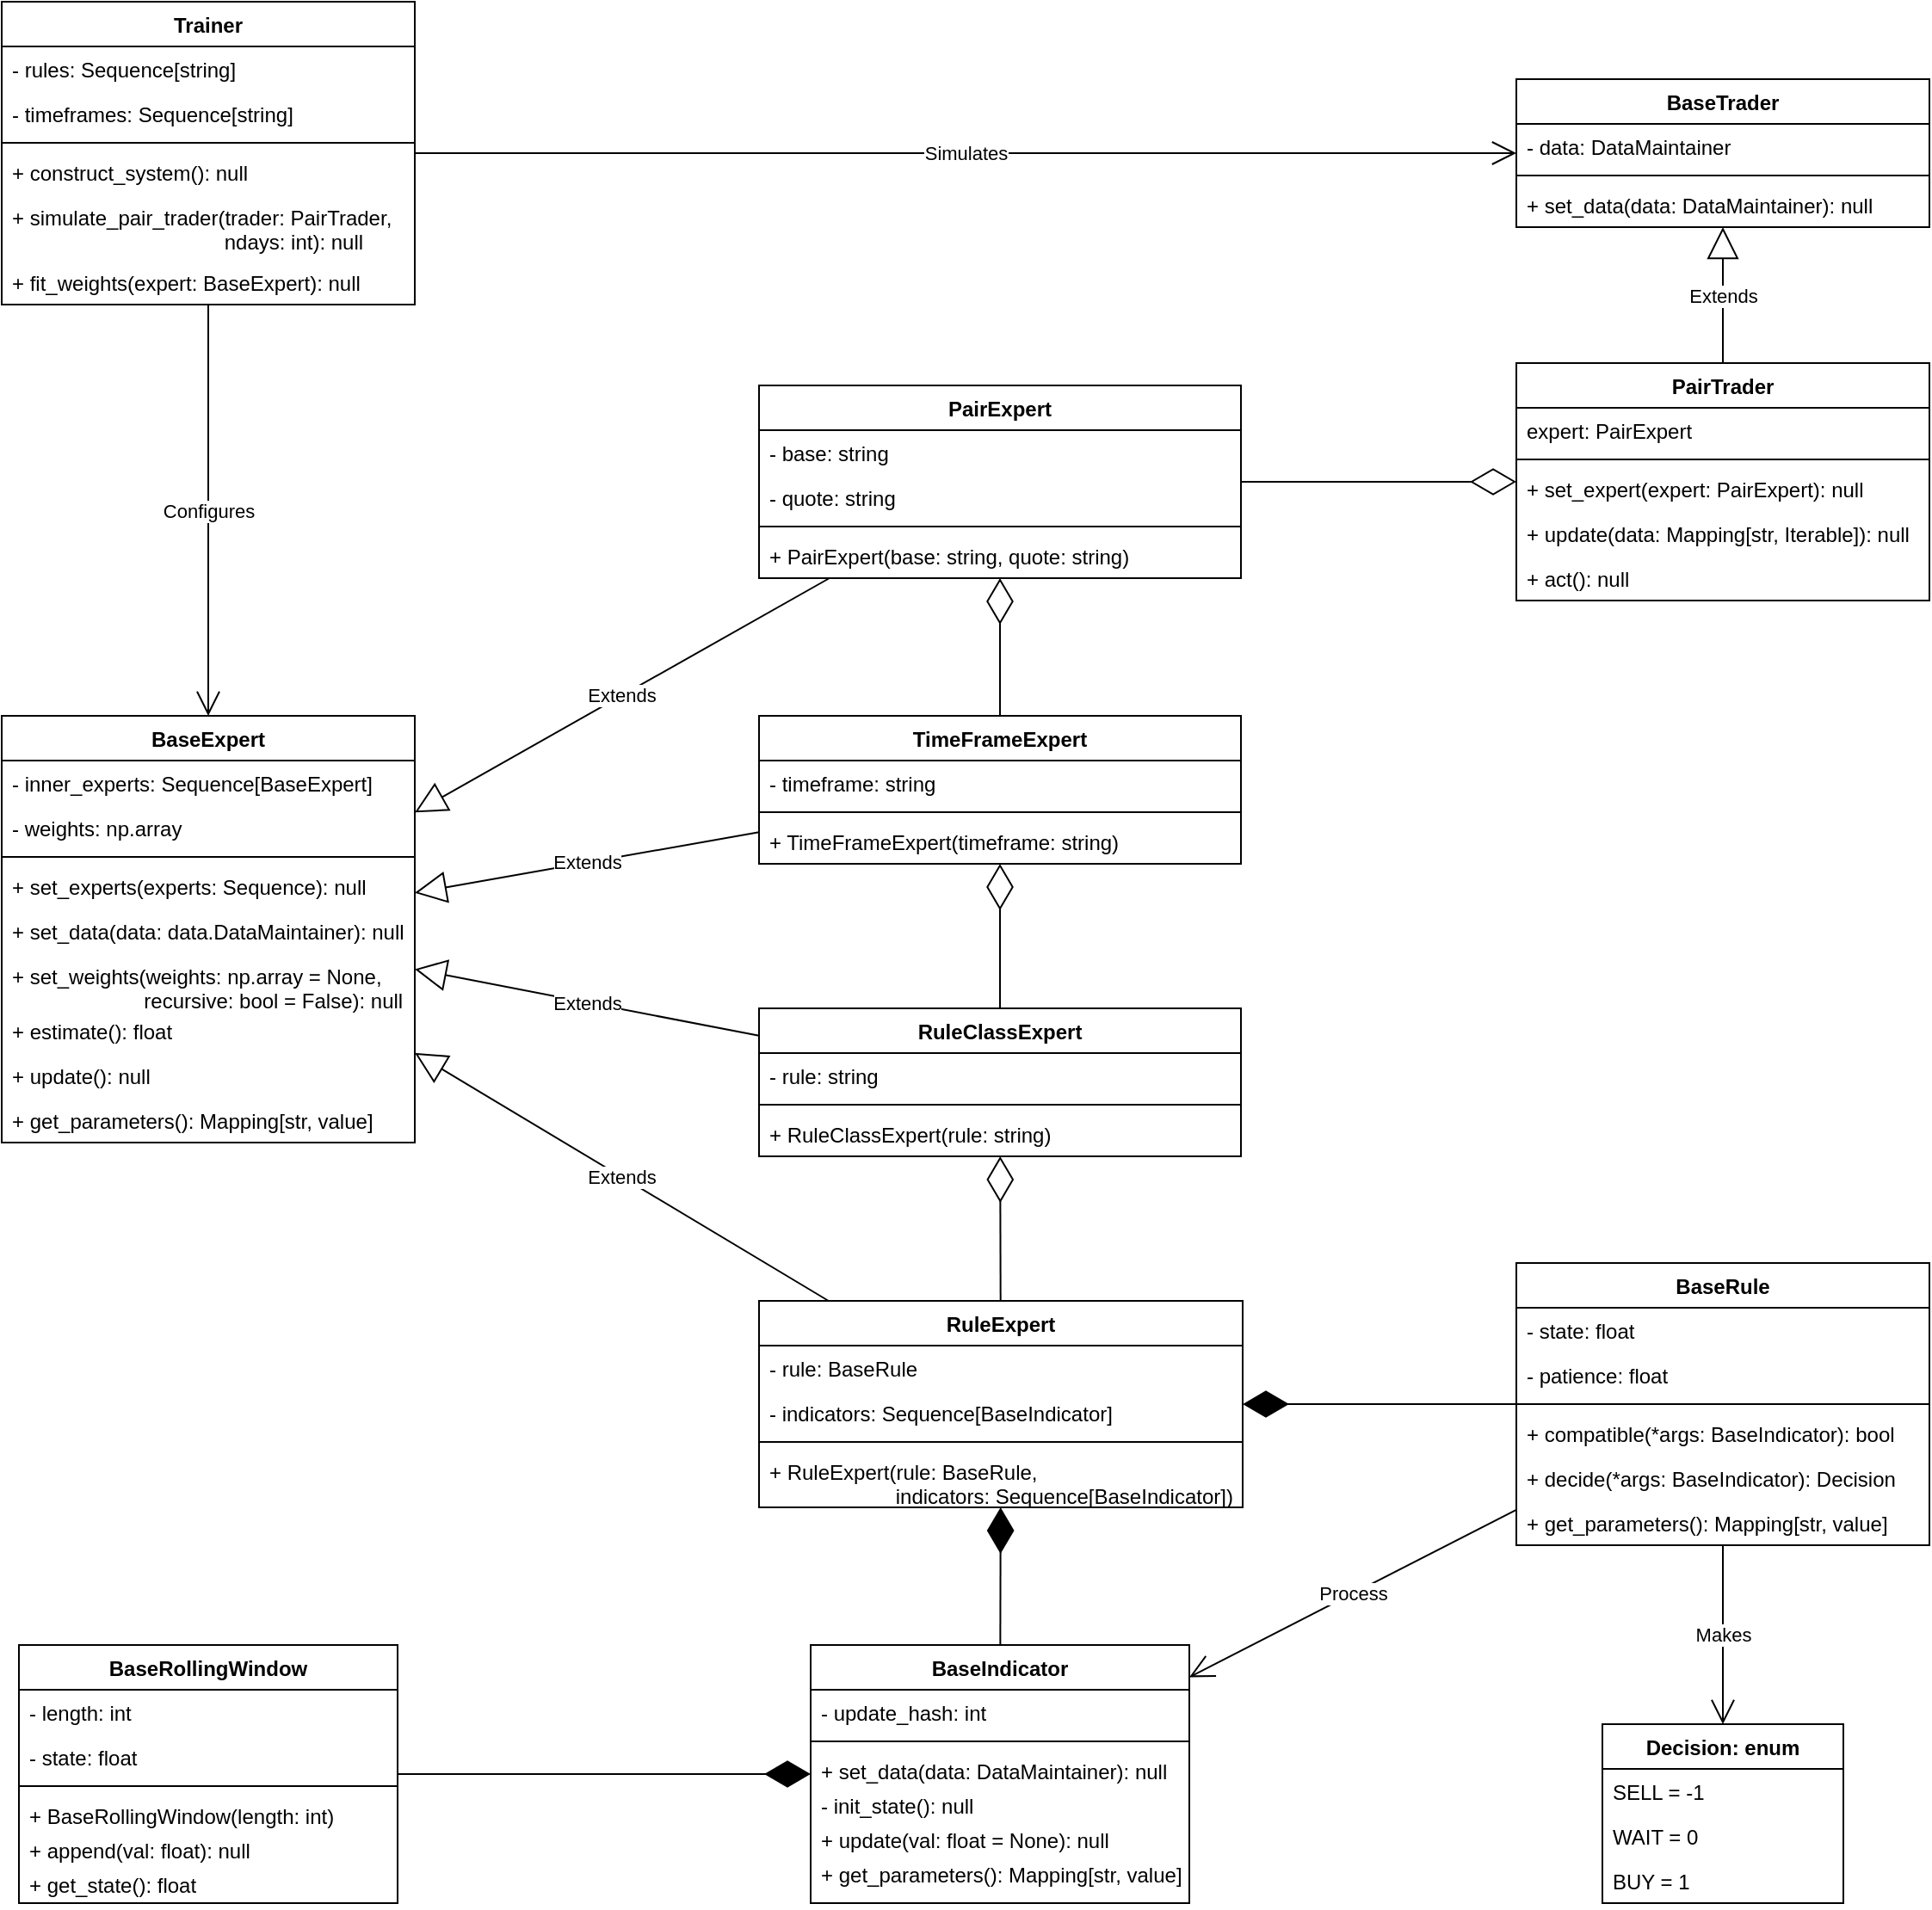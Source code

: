 <mxfile version="15.2.7" type="device"><diagram id="bZwGML5hGIHTJeVwTkUx" name="Page-1"><mxGraphModel dx="3122" dy="1390" grid="1" gridSize="10" guides="1" tooltips="1" connect="1" arrows="1" fold="1" page="0" pageScale="1" pageWidth="827" pageHeight="1169" math="0" shadow="0"><root><mxCell id="0"/><mxCell id="1" parent="0"/><mxCell id="mXyN-4Q2bQ3NE0P3swlz-1" value="PairTrader" style="swimlane;fontStyle=1;align=center;verticalAlign=top;childLayout=stackLayout;horizontal=1;startSize=26;horizontalStack=0;resizeParent=1;resizeParentMax=0;resizeLast=0;collapsible=1;marginBottom=0;" vertex="1" parent="1"><mxGeometry x="1270" y="265" width="240" height="138" as="geometry"/></mxCell><mxCell id="mXyN-4Q2bQ3NE0P3swlz-3" value="expert: PairExpert" style="text;strokeColor=none;fillColor=none;align=left;verticalAlign=top;spacingLeft=4;spacingRight=4;overflow=hidden;rotatable=0;points=[[0,0.5],[1,0.5]];portConstraint=eastwest;" vertex="1" parent="mXyN-4Q2bQ3NE0P3swlz-1"><mxGeometry y="26" width="240" height="26" as="geometry"/></mxCell><mxCell id="mXyN-4Q2bQ3NE0P3swlz-4" value="" style="line;strokeWidth=1;fillColor=none;align=left;verticalAlign=middle;spacingTop=-1;spacingLeft=3;spacingRight=3;rotatable=0;labelPosition=right;points=[];portConstraint=eastwest;" vertex="1" parent="mXyN-4Q2bQ3NE0P3swlz-1"><mxGeometry y="52" width="240" height="8" as="geometry"/></mxCell><mxCell id="mXyN-4Q2bQ3NE0P3swlz-5" value="+ set_expert(expert: PairExpert): null" style="text;strokeColor=none;fillColor=none;align=left;verticalAlign=top;spacingLeft=4;spacingRight=4;overflow=hidden;rotatable=0;points=[[0,0.5],[1,0.5]];portConstraint=eastwest;" vertex="1" parent="mXyN-4Q2bQ3NE0P3swlz-1"><mxGeometry y="60" width="240" height="26" as="geometry"/></mxCell><mxCell id="mXyN-4Q2bQ3NE0P3swlz-6" value="+ update(data: Mapping[str, Iterable]): null" style="text;strokeColor=none;fillColor=none;align=left;verticalAlign=top;spacingLeft=4;spacingRight=4;overflow=hidden;rotatable=0;points=[[0,0.5],[1,0.5]];portConstraint=eastwest;" vertex="1" parent="mXyN-4Q2bQ3NE0P3swlz-1"><mxGeometry y="86" width="240" height="26" as="geometry"/></mxCell><mxCell id="mXyN-4Q2bQ3NE0P3swlz-74" value="+ act(): null" style="text;strokeColor=none;fillColor=none;align=left;verticalAlign=top;spacingLeft=4;spacingRight=4;overflow=hidden;rotatable=0;points=[[0,0.5],[1,0.5]];portConstraint=eastwest;" vertex="1" parent="mXyN-4Q2bQ3NE0P3swlz-1"><mxGeometry y="112" width="240" height="26" as="geometry"/></mxCell><mxCell id="mXyN-4Q2bQ3NE0P3swlz-7" value="PairExpert" style="swimlane;fontStyle=1;align=center;verticalAlign=top;childLayout=stackLayout;horizontal=1;startSize=26;horizontalStack=0;resizeParent=1;resizeParentMax=0;resizeLast=0;collapsible=1;marginBottom=0;" vertex="1" parent="1"><mxGeometry x="830" y="278" width="280" height="112" as="geometry"/></mxCell><mxCell id="mXyN-4Q2bQ3NE0P3swlz-8" value="- base: string" style="text;strokeColor=none;fillColor=none;align=left;verticalAlign=top;spacingLeft=4;spacingRight=4;overflow=hidden;rotatable=0;points=[[0,0.5],[1,0.5]];portConstraint=eastwest;" vertex="1" parent="mXyN-4Q2bQ3NE0P3swlz-7"><mxGeometry y="26" width="280" height="26" as="geometry"/></mxCell><mxCell id="mXyN-4Q2bQ3NE0P3swlz-89" value="- quote: string" style="text;strokeColor=none;fillColor=none;align=left;verticalAlign=top;spacingLeft=4;spacingRight=4;overflow=hidden;rotatable=0;points=[[0,0.5],[1,0.5]];portConstraint=eastwest;" vertex="1" parent="mXyN-4Q2bQ3NE0P3swlz-7"><mxGeometry y="52" width="280" height="26" as="geometry"/></mxCell><mxCell id="mXyN-4Q2bQ3NE0P3swlz-9" value="" style="line;strokeWidth=1;fillColor=none;align=left;verticalAlign=middle;spacingTop=-1;spacingLeft=3;spacingRight=3;rotatable=0;labelPosition=right;points=[];portConstraint=eastwest;" vertex="1" parent="mXyN-4Q2bQ3NE0P3swlz-7"><mxGeometry y="78" width="280" height="8" as="geometry"/></mxCell><mxCell id="mXyN-4Q2bQ3NE0P3swlz-10" value="+ PairExpert(base: string, quote: string)" style="text;strokeColor=none;fillColor=none;align=left;verticalAlign=top;spacingLeft=4;spacingRight=4;overflow=hidden;rotatable=0;points=[[0,0.5],[1,0.5]];portConstraint=eastwest;" vertex="1" parent="mXyN-4Q2bQ3NE0P3swlz-7"><mxGeometry y="86" width="280" height="26" as="geometry"/></mxCell><mxCell id="mXyN-4Q2bQ3NE0P3swlz-11" value="TimeFrameExpert" style="swimlane;fontStyle=1;align=center;verticalAlign=top;childLayout=stackLayout;horizontal=1;startSize=26;horizontalStack=0;resizeParent=1;resizeParentMax=0;resizeLast=0;collapsible=1;marginBottom=0;" vertex="1" parent="1"><mxGeometry x="830" y="470" width="280" height="86" as="geometry"/></mxCell><mxCell id="mXyN-4Q2bQ3NE0P3swlz-12" value="- timeframe: string" style="text;strokeColor=none;fillColor=none;align=left;verticalAlign=top;spacingLeft=4;spacingRight=4;overflow=hidden;rotatable=0;points=[[0,0.5],[1,0.5]];portConstraint=eastwest;" vertex="1" parent="mXyN-4Q2bQ3NE0P3swlz-11"><mxGeometry y="26" width="280" height="26" as="geometry"/></mxCell><mxCell id="mXyN-4Q2bQ3NE0P3swlz-13" value="" style="line;strokeWidth=1;fillColor=none;align=left;verticalAlign=middle;spacingTop=-1;spacingLeft=3;spacingRight=3;rotatable=0;labelPosition=right;points=[];portConstraint=eastwest;" vertex="1" parent="mXyN-4Q2bQ3NE0P3swlz-11"><mxGeometry y="52" width="280" height="8" as="geometry"/></mxCell><mxCell id="mXyN-4Q2bQ3NE0P3swlz-14" value="+ TimeFrameExpert(timeframe: string)" style="text;strokeColor=none;fillColor=none;align=left;verticalAlign=top;spacingLeft=4;spacingRight=4;overflow=hidden;rotatable=0;points=[[0,0.5],[1,0.5]];portConstraint=eastwest;" vertex="1" parent="mXyN-4Q2bQ3NE0P3swlz-11"><mxGeometry y="60" width="280" height="26" as="geometry"/></mxCell><mxCell id="mXyN-4Q2bQ3NE0P3swlz-15" value="RuleExpert" style="swimlane;fontStyle=1;align=center;verticalAlign=top;childLayout=stackLayout;horizontal=1;startSize=26;horizontalStack=0;resizeParent=1;resizeParentMax=0;resizeLast=0;collapsible=1;marginBottom=0;" vertex="1" parent="1"><mxGeometry x="830" y="810" width="281" height="120" as="geometry"/></mxCell><mxCell id="mXyN-4Q2bQ3NE0P3swlz-16" value="- rule: BaseRule" style="text;strokeColor=none;fillColor=none;align=left;verticalAlign=top;spacingLeft=4;spacingRight=4;overflow=hidden;rotatable=0;points=[[0,0.5],[1,0.5]];portConstraint=eastwest;" vertex="1" parent="mXyN-4Q2bQ3NE0P3swlz-15"><mxGeometry y="26" width="281" height="26" as="geometry"/></mxCell><mxCell id="mXyN-4Q2bQ3NE0P3swlz-17" value="- indicators: Sequence[BaseIndicator]" style="text;strokeColor=none;fillColor=none;align=left;verticalAlign=top;spacingLeft=4;spacingRight=4;overflow=hidden;rotatable=0;points=[[0,0.5],[1,0.5]];portConstraint=eastwest;" vertex="1" parent="mXyN-4Q2bQ3NE0P3swlz-15"><mxGeometry y="52" width="281" height="26" as="geometry"/></mxCell><mxCell id="mXyN-4Q2bQ3NE0P3swlz-18" value="" style="line;strokeWidth=1;fillColor=none;align=left;verticalAlign=middle;spacingTop=-1;spacingLeft=3;spacingRight=3;rotatable=0;labelPosition=right;points=[];portConstraint=eastwest;" vertex="1" parent="mXyN-4Q2bQ3NE0P3swlz-15"><mxGeometry y="78" width="281" height="8" as="geometry"/></mxCell><mxCell id="mXyN-4Q2bQ3NE0P3swlz-19" value="+ RuleExpert(rule: BaseRule, &#10;                      indicators: Sequence[BaseIndicator])" style="text;strokeColor=none;fillColor=none;align=left;verticalAlign=top;spacingLeft=4;spacingRight=4;overflow=hidden;rotatable=0;points=[[0,0.5],[1,0.5]];portConstraint=eastwest;" vertex="1" parent="mXyN-4Q2bQ3NE0P3swlz-15"><mxGeometry y="86" width="281" height="34" as="geometry"/></mxCell><mxCell id="mXyN-4Q2bQ3NE0P3swlz-21" value="BaseExpert" style="swimlane;fontStyle=1;align=center;verticalAlign=top;childLayout=stackLayout;horizontal=1;startSize=26;horizontalStack=0;resizeParent=1;resizeParentMax=0;resizeLast=0;collapsible=1;marginBottom=0;" vertex="1" parent="1"><mxGeometry x="390" y="470" width="240" height="248" as="geometry"/></mxCell><mxCell id="mXyN-4Q2bQ3NE0P3swlz-22" value="- inner_experts: Sequence[BaseExpert]" style="text;strokeColor=none;fillColor=none;align=left;verticalAlign=top;spacingLeft=4;spacingRight=4;overflow=hidden;rotatable=0;points=[[0,0.5],[1,0.5]];portConstraint=eastwest;" vertex="1" parent="mXyN-4Q2bQ3NE0P3swlz-21"><mxGeometry y="26" width="240" height="26" as="geometry"/></mxCell><mxCell id="mXyN-4Q2bQ3NE0P3swlz-23" value="- weights: np.array" style="text;strokeColor=none;fillColor=none;align=left;verticalAlign=top;spacingLeft=4;spacingRight=4;overflow=hidden;rotatable=0;points=[[0,0.5],[1,0.5]];portConstraint=eastwest;" vertex="1" parent="mXyN-4Q2bQ3NE0P3swlz-21"><mxGeometry y="52" width="240" height="26" as="geometry"/></mxCell><mxCell id="mXyN-4Q2bQ3NE0P3swlz-24" value="" style="line;strokeWidth=1;fillColor=none;align=left;verticalAlign=middle;spacingTop=-1;spacingLeft=3;spacingRight=3;rotatable=0;labelPosition=right;points=[];portConstraint=eastwest;" vertex="1" parent="mXyN-4Q2bQ3NE0P3swlz-21"><mxGeometry y="78" width="240" height="8" as="geometry"/></mxCell><mxCell id="mXyN-4Q2bQ3NE0P3swlz-77" value="+ set_experts(experts: Sequence): null" style="text;strokeColor=none;fillColor=none;align=left;verticalAlign=top;spacingLeft=4;spacingRight=4;overflow=hidden;rotatable=0;points=[[0,0.5],[1,0.5]];portConstraint=eastwest;" vertex="1" parent="mXyN-4Q2bQ3NE0P3swlz-21"><mxGeometry y="86" width="240" height="26" as="geometry"/></mxCell><mxCell id="mXyN-4Q2bQ3NE0P3swlz-75" value="+ set_data(data: data.DataMaintainer): null" style="text;strokeColor=none;fillColor=none;align=left;verticalAlign=top;spacingLeft=4;spacingRight=4;overflow=hidden;rotatable=0;points=[[0,0.5],[1,0.5]];portConstraint=eastwest;" vertex="1" parent="mXyN-4Q2bQ3NE0P3swlz-21"><mxGeometry y="112" width="240" height="26" as="geometry"/></mxCell><mxCell id="mXyN-4Q2bQ3NE0P3swlz-78" value="+ set_weights(weights: np.array = None,&#10;                       recursive: bool = False): null" style="text;strokeColor=none;fillColor=none;align=left;verticalAlign=top;spacingLeft=4;spacingRight=4;overflow=hidden;rotatable=0;points=[[0,0.5],[1,0.5]];portConstraint=eastwest;" vertex="1" parent="mXyN-4Q2bQ3NE0P3swlz-21"><mxGeometry y="138" width="240" height="32" as="geometry"/></mxCell><mxCell id="mXyN-4Q2bQ3NE0P3swlz-25" value="+ estimate(): float" style="text;strokeColor=none;fillColor=none;align=left;verticalAlign=top;spacingLeft=4;spacingRight=4;overflow=hidden;rotatable=0;points=[[0,0.5],[1,0.5]];portConstraint=eastwest;" vertex="1" parent="mXyN-4Q2bQ3NE0P3swlz-21"><mxGeometry y="170" width="240" height="26" as="geometry"/></mxCell><mxCell id="mXyN-4Q2bQ3NE0P3swlz-26" value="+ update(): null" style="text;strokeColor=none;fillColor=none;align=left;verticalAlign=top;spacingLeft=4;spacingRight=4;overflow=hidden;rotatable=0;points=[[0,0.5],[1,0.5]];portConstraint=eastwest;" vertex="1" parent="mXyN-4Q2bQ3NE0P3swlz-21"><mxGeometry y="196" width="240" height="26" as="geometry"/></mxCell><mxCell id="mXyN-4Q2bQ3NE0P3swlz-88" value="+ get_parameters(): Mapping[str, value]" style="text;strokeColor=none;fillColor=none;align=left;verticalAlign=top;spacingLeft=4;spacingRight=4;overflow=hidden;rotatable=0;points=[[0,0.5],[1,0.5]];portConstraint=eastwest;" vertex="1" parent="mXyN-4Q2bQ3NE0P3swlz-21"><mxGeometry y="222" width="240" height="26" as="geometry"/></mxCell><mxCell id="mXyN-4Q2bQ3NE0P3swlz-27" value="Extends" style="endArrow=block;endSize=16;endFill=0;html=1;" edge="1" parent="1" source="mXyN-4Q2bQ3NE0P3swlz-15" target="mXyN-4Q2bQ3NE0P3swlz-21"><mxGeometry width="160" relative="1" as="geometry"><mxPoint x="-31" y="195" as="sourcePoint"/><mxPoint x="579" y="135" as="targetPoint"/></mxGeometry></mxCell><mxCell id="mXyN-4Q2bQ3NE0P3swlz-28" value="Extends" style="endArrow=block;endSize=16;endFill=0;html=1;" edge="1" parent="1" source="mXyN-4Q2bQ3NE0P3swlz-11" target="mXyN-4Q2bQ3NE0P3swlz-21"><mxGeometry width="160" relative="1" as="geometry"><mxPoint x="79" y="575" as="sourcePoint"/><mxPoint x="575.96" y="133.99" as="targetPoint"/></mxGeometry></mxCell><mxCell id="mXyN-4Q2bQ3NE0P3swlz-29" value="Extends" style="endArrow=block;endSize=16;endFill=0;html=1;" edge="1" parent="1" source="mXyN-4Q2bQ3NE0P3swlz-7" target="mXyN-4Q2bQ3NE0P3swlz-21"><mxGeometry width="160" relative="1" as="geometry"><mxPoint x="379" y="489" as="sourcePoint"/><mxPoint x="599.96" y="131.988" as="targetPoint"/></mxGeometry></mxCell><mxCell id="mXyN-4Q2bQ3NE0P3swlz-34" value="BaseIndicator" style="swimlane;fontStyle=1;align=center;verticalAlign=top;childLayout=stackLayout;horizontal=1;startSize=26;horizontalStack=0;resizeParent=1;resizeParentMax=0;resizeLast=0;collapsible=1;marginBottom=0;" vertex="1" parent="1"><mxGeometry x="860" y="1010" width="220" height="150" as="geometry"/></mxCell><mxCell id="mXyN-4Q2bQ3NE0P3swlz-35" value="- update_hash: int" style="text;strokeColor=none;fillColor=none;align=left;verticalAlign=top;spacingLeft=4;spacingRight=4;overflow=hidden;rotatable=0;points=[[0,0.5],[1,0.5]];portConstraint=eastwest;" vertex="1" parent="mXyN-4Q2bQ3NE0P3swlz-34"><mxGeometry y="26" width="220" height="26" as="geometry"/></mxCell><mxCell id="mXyN-4Q2bQ3NE0P3swlz-36" value="" style="line;strokeWidth=1;fillColor=none;align=left;verticalAlign=middle;spacingTop=-1;spacingLeft=3;spacingRight=3;rotatable=0;labelPosition=right;points=[];portConstraint=eastwest;" vertex="1" parent="mXyN-4Q2bQ3NE0P3swlz-34"><mxGeometry y="52" width="220" height="8" as="geometry"/></mxCell><mxCell id="mXyN-4Q2bQ3NE0P3swlz-37" value="+ set_data(data: DataMaintainer): null&#10;" style="text;strokeColor=none;fillColor=none;align=left;verticalAlign=top;spacingLeft=4;spacingRight=4;overflow=hidden;rotatable=0;points=[[0,0.5],[1,0.5]];portConstraint=eastwest;" vertex="1" parent="mXyN-4Q2bQ3NE0P3swlz-34"><mxGeometry y="60" width="220" height="20" as="geometry"/></mxCell><mxCell id="mXyN-4Q2bQ3NE0P3swlz-102" value="- init_state(): null" style="text;strokeColor=none;fillColor=none;align=left;verticalAlign=top;spacingLeft=4;spacingRight=4;overflow=hidden;rotatable=0;points=[[0,0.5],[1,0.5]];portConstraint=eastwest;" vertex="1" parent="mXyN-4Q2bQ3NE0P3swlz-34"><mxGeometry y="80" width="220" height="20" as="geometry"/></mxCell><mxCell id="mXyN-4Q2bQ3NE0P3swlz-103" value="+ update(val: float = None): null" style="text;strokeColor=none;fillColor=none;align=left;verticalAlign=top;spacingLeft=4;spacingRight=4;overflow=hidden;rotatable=0;points=[[0,0.5],[1,0.5]];portConstraint=eastwest;" vertex="1" parent="mXyN-4Q2bQ3NE0P3swlz-34"><mxGeometry y="100" width="220" height="20" as="geometry"/></mxCell><mxCell id="mXyN-4Q2bQ3NE0P3swlz-101" value="+ get_parameters(): Mapping[str, value]" style="text;strokeColor=none;fillColor=none;align=left;verticalAlign=top;spacingLeft=4;spacingRight=4;overflow=hidden;rotatable=0;points=[[0,0.5],[1,0.5]];portConstraint=eastwest;" vertex="1" parent="mXyN-4Q2bQ3NE0P3swlz-34"><mxGeometry y="120" width="220" height="30" as="geometry"/></mxCell><mxCell id="mXyN-4Q2bQ3NE0P3swlz-39" value="BaseRule" style="swimlane;fontStyle=1;align=center;verticalAlign=top;childLayout=stackLayout;horizontal=1;startSize=26;horizontalStack=0;resizeParent=1;resizeParentMax=0;resizeLast=0;collapsible=1;marginBottom=0;" vertex="1" parent="1"><mxGeometry x="1270" y="788" width="240" height="164" as="geometry"/></mxCell><mxCell id="mXyN-4Q2bQ3NE0P3swlz-40" value="- state: float" style="text;strokeColor=none;fillColor=none;align=left;verticalAlign=top;spacingLeft=4;spacingRight=4;overflow=hidden;rotatable=0;points=[[0,0.5],[1,0.5]];portConstraint=eastwest;" vertex="1" parent="mXyN-4Q2bQ3NE0P3swlz-39"><mxGeometry y="26" width="240" height="26" as="geometry"/></mxCell><mxCell id="mXyN-4Q2bQ3NE0P3swlz-108" value="- patience: float" style="text;strokeColor=none;fillColor=none;align=left;verticalAlign=top;spacingLeft=4;spacingRight=4;overflow=hidden;rotatable=0;points=[[0,0.5],[1,0.5]];portConstraint=eastwest;" vertex="1" parent="mXyN-4Q2bQ3NE0P3swlz-39"><mxGeometry y="52" width="240" height="26" as="geometry"/></mxCell><mxCell id="mXyN-4Q2bQ3NE0P3swlz-41" value="" style="line;strokeWidth=1;fillColor=none;align=left;verticalAlign=middle;spacingTop=-1;spacingLeft=3;spacingRight=3;rotatable=0;labelPosition=right;points=[];portConstraint=eastwest;" vertex="1" parent="mXyN-4Q2bQ3NE0P3swlz-39"><mxGeometry y="78" width="240" height="8" as="geometry"/></mxCell><mxCell id="mXyN-4Q2bQ3NE0P3swlz-42" value="+ compatible(*args: BaseIndicator): bool" style="text;strokeColor=none;fillColor=none;align=left;verticalAlign=top;spacingLeft=4;spacingRight=4;overflow=hidden;rotatable=0;points=[[0,0.5],[1,0.5]];portConstraint=eastwest;" vertex="1" parent="mXyN-4Q2bQ3NE0P3swlz-39"><mxGeometry y="86" width="240" height="26" as="geometry"/></mxCell><mxCell id="mXyN-4Q2bQ3NE0P3swlz-109" value="+ decide(*args: BaseIndicator): Decision" style="text;strokeColor=none;fillColor=none;align=left;verticalAlign=top;spacingLeft=4;spacingRight=4;overflow=hidden;rotatable=0;points=[[0,0.5],[1,0.5]];portConstraint=eastwest;" vertex="1" parent="mXyN-4Q2bQ3NE0P3swlz-39"><mxGeometry y="112" width="240" height="26" as="geometry"/></mxCell><mxCell id="mXyN-4Q2bQ3NE0P3swlz-111" value="+ get_parameters(): Mapping[str, value]" style="text;strokeColor=none;fillColor=none;align=left;verticalAlign=top;spacingLeft=4;spacingRight=4;overflow=hidden;rotatable=0;points=[[0,0.5],[1,0.5]];portConstraint=eastwest;" vertex="1" parent="mXyN-4Q2bQ3NE0P3swlz-39"><mxGeometry y="138" width="240" height="26" as="geometry"/></mxCell><mxCell id="mXyN-4Q2bQ3NE0P3swlz-48" value="" style="endArrow=diamondThin;endFill=0;endSize=24;html=1;" edge="1" parent="1" source="mXyN-4Q2bQ3NE0P3swlz-7" target="mXyN-4Q2bQ3NE0P3swlz-1"><mxGeometry width="160" relative="1" as="geometry"><mxPoint x="356.81" y="280" as="sourcePoint"/><mxPoint x="516.81" y="280" as="targetPoint"/></mxGeometry></mxCell><mxCell id="mXyN-4Q2bQ3NE0P3swlz-49" value="" style="endArrow=diamondThin;endFill=1;endSize=24;html=1;" edge="1" parent="1" source="mXyN-4Q2bQ3NE0P3swlz-39" target="mXyN-4Q2bQ3NE0P3swlz-15"><mxGeometry width="160" relative="1" as="geometry"><mxPoint x="1070.083" y="1070.0" as="sourcePoint"/><mxPoint x="119" y="625" as="targetPoint"/></mxGeometry></mxCell><mxCell id="mXyN-4Q2bQ3NE0P3swlz-50" value="" style="endArrow=diamondThin;endFill=1;endSize=24;html=1;" edge="1" parent="1" source="mXyN-4Q2bQ3NE0P3swlz-34" target="mXyN-4Q2bQ3NE0P3swlz-15"><mxGeometry width="160" relative="1" as="geometry"><mxPoint x="111.571" y="429" as="sourcePoint"/><mxPoint x="244.737" y="665" as="targetPoint"/></mxGeometry></mxCell><mxCell id="mXyN-4Q2bQ3NE0P3swlz-51" value="" style="endArrow=diamondThin;endFill=0;endSize=24;html=1;" edge="1" parent="1" source="mXyN-4Q2bQ3NE0P3swlz-69" target="mXyN-4Q2bQ3NE0P3swlz-11"><mxGeometry width="160" relative="1" as="geometry"><mxPoint x="-11" y="775" as="sourcePoint"/><mxPoint x="149" y="775" as="targetPoint"/></mxGeometry></mxCell><mxCell id="mXyN-4Q2bQ3NE0P3swlz-52" value="" style="endArrow=diamondThin;endFill=0;endSize=24;html=1;" edge="1" parent="1" source="mXyN-4Q2bQ3NE0P3swlz-11" target="mXyN-4Q2bQ3NE0P3swlz-7"><mxGeometry width="160" relative="1" as="geometry"><mxPoint x="820.001" y="504" as="sourcePoint"/><mxPoint x="950" y="370" as="targetPoint"/></mxGeometry></mxCell><mxCell id="mXyN-4Q2bQ3NE0P3swlz-53" value="Decision: enum" style="swimlane;fontStyle=1;childLayout=stackLayout;horizontal=1;startSize=26;fillColor=none;horizontalStack=0;resizeParent=1;resizeParentMax=0;resizeLast=0;collapsible=1;marginBottom=0;" vertex="1" parent="1"><mxGeometry x="1320" y="1056" width="140" height="104" as="geometry"/></mxCell><mxCell id="mXyN-4Q2bQ3NE0P3swlz-54" value="SELL = -1" style="text;strokeColor=none;fillColor=none;align=left;verticalAlign=top;spacingLeft=4;spacingRight=4;overflow=hidden;rotatable=0;points=[[0,0.5],[1,0.5]];portConstraint=eastwest;" vertex="1" parent="mXyN-4Q2bQ3NE0P3swlz-53"><mxGeometry y="26" width="140" height="26" as="geometry"/></mxCell><mxCell id="mXyN-4Q2bQ3NE0P3swlz-55" value="WAIT = 0" style="text;strokeColor=none;fillColor=none;align=left;verticalAlign=top;spacingLeft=4;spacingRight=4;overflow=hidden;rotatable=0;points=[[0,0.5],[1,0.5]];portConstraint=eastwest;" vertex="1" parent="mXyN-4Q2bQ3NE0P3swlz-53"><mxGeometry y="52" width="140" height="26" as="geometry"/></mxCell><mxCell id="mXyN-4Q2bQ3NE0P3swlz-56" value="BUY = 1" style="text;strokeColor=none;fillColor=none;align=left;verticalAlign=top;spacingLeft=4;spacingRight=4;overflow=hidden;rotatable=0;points=[[0,0.5],[1,0.5]];portConstraint=eastwest;" vertex="1" parent="mXyN-4Q2bQ3NE0P3swlz-53"><mxGeometry y="78" width="140" height="26" as="geometry"/></mxCell><mxCell id="mXyN-4Q2bQ3NE0P3swlz-57" value="BaseTrader" style="swimlane;fontStyle=1;align=center;verticalAlign=top;childLayout=stackLayout;horizontal=1;startSize=26;horizontalStack=0;resizeParent=1;resizeParentMax=0;resizeLast=0;collapsible=1;marginBottom=0;" vertex="1" parent="1"><mxGeometry x="1270" y="100" width="240" height="86" as="geometry"/></mxCell><mxCell id="mXyN-4Q2bQ3NE0P3swlz-59" value="- data: DataMaintainer" style="text;strokeColor=none;fillColor=none;align=left;verticalAlign=top;spacingLeft=4;spacingRight=4;overflow=hidden;rotatable=0;points=[[0,0.5],[1,0.5]];portConstraint=eastwest;" vertex="1" parent="mXyN-4Q2bQ3NE0P3swlz-57"><mxGeometry y="26" width="240" height="26" as="geometry"/></mxCell><mxCell id="mXyN-4Q2bQ3NE0P3swlz-60" value="" style="line;strokeWidth=1;fillColor=none;align=left;verticalAlign=middle;spacingTop=-1;spacingLeft=3;spacingRight=3;rotatable=0;labelPosition=right;points=[];portConstraint=eastwest;" vertex="1" parent="mXyN-4Q2bQ3NE0P3swlz-57"><mxGeometry y="52" width="240" height="8" as="geometry"/></mxCell><mxCell id="mXyN-4Q2bQ3NE0P3swlz-61" value="+ set_data(data: DataMaintainer): null" style="text;strokeColor=none;fillColor=none;align=left;verticalAlign=top;spacingLeft=4;spacingRight=4;overflow=hidden;rotatable=0;points=[[0,0.5],[1,0.5]];portConstraint=eastwest;" vertex="1" parent="mXyN-4Q2bQ3NE0P3swlz-57"><mxGeometry y="60" width="240" height="26" as="geometry"/></mxCell><mxCell id="mXyN-4Q2bQ3NE0P3swlz-69" value="RuleClassExpert" style="swimlane;fontStyle=1;align=center;verticalAlign=top;childLayout=stackLayout;horizontal=1;startSize=26;horizontalStack=0;resizeParent=1;resizeParentMax=0;resizeLast=0;collapsible=1;marginBottom=0;" vertex="1" parent="1"><mxGeometry x="830" y="640" width="280" height="86" as="geometry"/></mxCell><mxCell id="mXyN-4Q2bQ3NE0P3swlz-70" value="- rule: string" style="text;strokeColor=none;fillColor=none;align=left;verticalAlign=top;spacingLeft=4;spacingRight=4;overflow=hidden;rotatable=0;points=[[0,0.5],[1,0.5]];portConstraint=eastwest;" vertex="1" parent="mXyN-4Q2bQ3NE0P3swlz-69"><mxGeometry y="26" width="280" height="26" as="geometry"/></mxCell><mxCell id="mXyN-4Q2bQ3NE0P3swlz-71" value="" style="line;strokeWidth=1;fillColor=none;align=left;verticalAlign=middle;spacingTop=-1;spacingLeft=3;spacingRight=3;rotatable=0;labelPosition=right;points=[];portConstraint=eastwest;" vertex="1" parent="mXyN-4Q2bQ3NE0P3swlz-69"><mxGeometry y="52" width="280" height="8" as="geometry"/></mxCell><mxCell id="mXyN-4Q2bQ3NE0P3swlz-72" value="+ RuleClassExpert(rule: string)" style="text;strokeColor=none;fillColor=none;align=left;verticalAlign=top;spacingLeft=4;spacingRight=4;overflow=hidden;rotatable=0;points=[[0,0.5],[1,0.5]];portConstraint=eastwest;" vertex="1" parent="mXyN-4Q2bQ3NE0P3swlz-69"><mxGeometry y="60" width="280" height="26" as="geometry"/></mxCell><mxCell id="mXyN-4Q2bQ3NE0P3swlz-76" value="Extends" style="endArrow=block;endSize=16;endFill=0;html=1;" edge="1" parent="1" source="mXyN-4Q2bQ3NE0P3swlz-1" target="mXyN-4Q2bQ3NE0P3swlz-57"><mxGeometry width="160" relative="1" as="geometry"><mxPoint x="1098" y="590.632" as="sourcePoint"/><mxPoint x="768" y="570.368" as="targetPoint"/></mxGeometry></mxCell><mxCell id="mXyN-4Q2bQ3NE0P3swlz-90" value="" style="endArrow=diamondThin;endFill=0;endSize=24;html=1;" edge="1" parent="1" source="mXyN-4Q2bQ3NE0P3swlz-15" target="mXyN-4Q2bQ3NE0P3swlz-69"><mxGeometry width="160" relative="1" as="geometry"><mxPoint x="440" y="590" as="sourcePoint"/><mxPoint x="818.092" y="665" as="targetPoint"/></mxGeometry></mxCell><mxCell id="mXyN-4Q2bQ3NE0P3swlz-91" value="Trainer" style="swimlane;fontStyle=1;align=center;verticalAlign=top;childLayout=stackLayout;horizontal=1;startSize=26;horizontalStack=0;resizeParent=1;resizeParentMax=0;resizeLast=0;collapsible=1;marginBottom=0;" vertex="1" parent="1"><mxGeometry x="390" y="55" width="240" height="176" as="geometry"/></mxCell><mxCell id="mXyN-4Q2bQ3NE0P3swlz-92" value="- rules: Sequence[string]" style="text;strokeColor=none;fillColor=none;align=left;verticalAlign=top;spacingLeft=4;spacingRight=4;overflow=hidden;rotatable=0;points=[[0,0.5],[1,0.5]];portConstraint=eastwest;" vertex="1" parent="mXyN-4Q2bQ3NE0P3swlz-91"><mxGeometry y="26" width="240" height="26" as="geometry"/></mxCell><mxCell id="mXyN-4Q2bQ3NE0P3swlz-95" value="- timeframes: Sequence[string]" style="text;strokeColor=none;fillColor=none;align=left;verticalAlign=top;spacingLeft=4;spacingRight=4;overflow=hidden;rotatable=0;points=[[0,0.5],[1,0.5]];portConstraint=eastwest;" vertex="1" parent="mXyN-4Q2bQ3NE0P3swlz-91"><mxGeometry y="52" width="240" height="26" as="geometry"/></mxCell><mxCell id="mXyN-4Q2bQ3NE0P3swlz-93" value="" style="line;strokeWidth=1;fillColor=none;align=left;verticalAlign=middle;spacingTop=-1;spacingLeft=3;spacingRight=3;rotatable=0;labelPosition=right;points=[];portConstraint=eastwest;" vertex="1" parent="mXyN-4Q2bQ3NE0P3swlz-91"><mxGeometry y="78" width="240" height="8" as="geometry"/></mxCell><mxCell id="mXyN-4Q2bQ3NE0P3swlz-94" value="+ construct_system(): null" style="text;strokeColor=none;fillColor=none;align=left;verticalAlign=top;spacingLeft=4;spacingRight=4;overflow=hidden;rotatable=0;points=[[0,0.5],[1,0.5]];portConstraint=eastwest;" vertex="1" parent="mXyN-4Q2bQ3NE0P3swlz-91"><mxGeometry y="86" width="240" height="26" as="geometry"/></mxCell><mxCell id="mXyN-4Q2bQ3NE0P3swlz-96" value="+ simulate_pair_trader(trader: PairTrader,&#10;                                     ndays: int): null" style="text;strokeColor=none;fillColor=none;align=left;verticalAlign=top;spacingLeft=4;spacingRight=4;overflow=hidden;rotatable=0;points=[[0,0.5],[1,0.5]];portConstraint=eastwest;" vertex="1" parent="mXyN-4Q2bQ3NE0P3swlz-91"><mxGeometry y="112" width="240" height="38" as="geometry"/></mxCell><mxCell id="mXyN-4Q2bQ3NE0P3swlz-97" value="+ fit_weights(expert: BaseExpert): null" style="text;strokeColor=none;fillColor=none;align=left;verticalAlign=top;spacingLeft=4;spacingRight=4;overflow=hidden;rotatable=0;points=[[0,0.5],[1,0.5]];portConstraint=eastwest;" vertex="1" parent="mXyN-4Q2bQ3NE0P3swlz-91"><mxGeometry y="150" width="240" height="26" as="geometry"/></mxCell><mxCell id="mXyN-4Q2bQ3NE0P3swlz-98" value="Extends" style="endArrow=block;endSize=16;endFill=0;html=1;" edge="1" parent="1" source="mXyN-4Q2bQ3NE0P3swlz-69" target="mXyN-4Q2bQ3NE0P3swlz-21"><mxGeometry width="160" relative="1" as="geometry"><mxPoint x="876.445" y="820" as="sourcePoint"/><mxPoint x="660" y="695.194" as="targetPoint"/></mxGeometry></mxCell><mxCell id="mXyN-4Q2bQ3NE0P3swlz-99" value="Simulates" style="endArrow=open;endFill=1;endSize=12;html=1;" edge="1" parent="1" source="mXyN-4Q2bQ3NE0P3swlz-91" target="mXyN-4Q2bQ3NE0P3swlz-57"><mxGeometry width="160" relative="1" as="geometry"><mxPoint x="740" y="160" as="sourcePoint"/><mxPoint x="900" y="160" as="targetPoint"/></mxGeometry></mxCell><mxCell id="mXyN-4Q2bQ3NE0P3swlz-100" value="Configures" style="endArrow=open;endFill=1;endSize=12;html=1;" edge="1" parent="1" source="mXyN-4Q2bQ3NE0P3swlz-91" target="mXyN-4Q2bQ3NE0P3swlz-21"><mxGeometry width="160" relative="1" as="geometry"><mxPoint x="1090" y="-30.837" as="sourcePoint"/><mxPoint x="1327.49" y="110" as="targetPoint"/></mxGeometry></mxCell><mxCell id="mXyN-4Q2bQ3NE0P3swlz-113" value="Makes" style="endArrow=open;endFill=1;endSize=12;html=1;" edge="1" parent="1" source="mXyN-4Q2bQ3NE0P3swlz-39" target="mXyN-4Q2bQ3NE0P3swlz-53"><mxGeometry width="160" relative="1" as="geometry"><mxPoint x="1220" y="1260" as="sourcePoint"/><mxPoint x="1860" y="1260" as="targetPoint"/></mxGeometry></mxCell><mxCell id="mXyN-4Q2bQ3NE0P3swlz-114" value="Process" style="endArrow=open;endFill=1;endSize=12;html=1;" edge="1" parent="1" source="mXyN-4Q2bQ3NE0P3swlz-39" target="mXyN-4Q2bQ3NE0P3swlz-34"><mxGeometry width="160" relative="1" as="geometry"><mxPoint x="1400" y="962" as="sourcePoint"/><mxPoint x="1400" y="1056" as="targetPoint"/></mxGeometry></mxCell><mxCell id="mXyN-4Q2bQ3NE0P3swlz-119" value="BaseRollingWindow" style="swimlane;fontStyle=1;align=center;verticalAlign=top;childLayout=stackLayout;horizontal=1;startSize=26;horizontalStack=0;resizeParent=1;resizeParentMax=0;resizeLast=0;collapsible=1;marginBottom=0;" vertex="1" parent="1"><mxGeometry x="400" y="1010" width="220" height="150" as="geometry"/></mxCell><mxCell id="mXyN-4Q2bQ3NE0P3swlz-120" value="- length: int" style="text;strokeColor=none;fillColor=none;align=left;verticalAlign=top;spacingLeft=4;spacingRight=4;overflow=hidden;rotatable=0;points=[[0,0.5],[1,0.5]];portConstraint=eastwest;" vertex="1" parent="mXyN-4Q2bQ3NE0P3swlz-119"><mxGeometry y="26" width="220" height="26" as="geometry"/></mxCell><mxCell id="mXyN-4Q2bQ3NE0P3swlz-126" value="- state: float" style="text;strokeColor=none;fillColor=none;align=left;verticalAlign=top;spacingLeft=4;spacingRight=4;overflow=hidden;rotatable=0;points=[[0,0.5],[1,0.5]];portConstraint=eastwest;" vertex="1" parent="mXyN-4Q2bQ3NE0P3swlz-119"><mxGeometry y="52" width="220" height="26" as="geometry"/></mxCell><mxCell id="mXyN-4Q2bQ3NE0P3swlz-121" value="" style="line;strokeWidth=1;fillColor=none;align=left;verticalAlign=middle;spacingTop=-1;spacingLeft=3;spacingRight=3;rotatable=0;labelPosition=right;points=[];portConstraint=eastwest;" vertex="1" parent="mXyN-4Q2bQ3NE0P3swlz-119"><mxGeometry y="78" width="220" height="8" as="geometry"/></mxCell><mxCell id="mXyN-4Q2bQ3NE0P3swlz-122" value="+ BaseRollingWindow(length: int)" style="text;strokeColor=none;fillColor=none;align=left;verticalAlign=top;spacingLeft=4;spacingRight=4;overflow=hidden;rotatable=0;points=[[0,0.5],[1,0.5]];portConstraint=eastwest;" vertex="1" parent="mXyN-4Q2bQ3NE0P3swlz-119"><mxGeometry y="86" width="220" height="20" as="geometry"/></mxCell><mxCell id="mXyN-4Q2bQ3NE0P3swlz-123" value="+ append(val: float): null" style="text;strokeColor=none;fillColor=none;align=left;verticalAlign=top;spacingLeft=4;spacingRight=4;overflow=hidden;rotatable=0;points=[[0,0.5],[1,0.5]];portConstraint=eastwest;" vertex="1" parent="mXyN-4Q2bQ3NE0P3swlz-119"><mxGeometry y="106" width="220" height="20" as="geometry"/></mxCell><mxCell id="mXyN-4Q2bQ3NE0P3swlz-124" value="+ get_state(): float" style="text;strokeColor=none;fillColor=none;align=left;verticalAlign=top;spacingLeft=4;spacingRight=4;overflow=hidden;rotatable=0;points=[[0,0.5],[1,0.5]];portConstraint=eastwest;" vertex="1" parent="mXyN-4Q2bQ3NE0P3swlz-119"><mxGeometry y="126" width="220" height="24" as="geometry"/></mxCell><mxCell id="mXyN-4Q2bQ3NE0P3swlz-127" value="" style="endArrow=diamondThin;endFill=1;endSize=24;html=1;" edge="1" parent="1" source="mXyN-4Q2bQ3NE0P3swlz-119" target="mXyN-4Q2bQ3NE0P3swlz-34"><mxGeometry width="160" relative="1" as="geometry"><mxPoint x="980.174" y="1020" as="sourcePoint"/><mxPoint x="750" y="1080" as="targetPoint"/></mxGeometry></mxCell></root></mxGraphModel></diagram></mxfile>